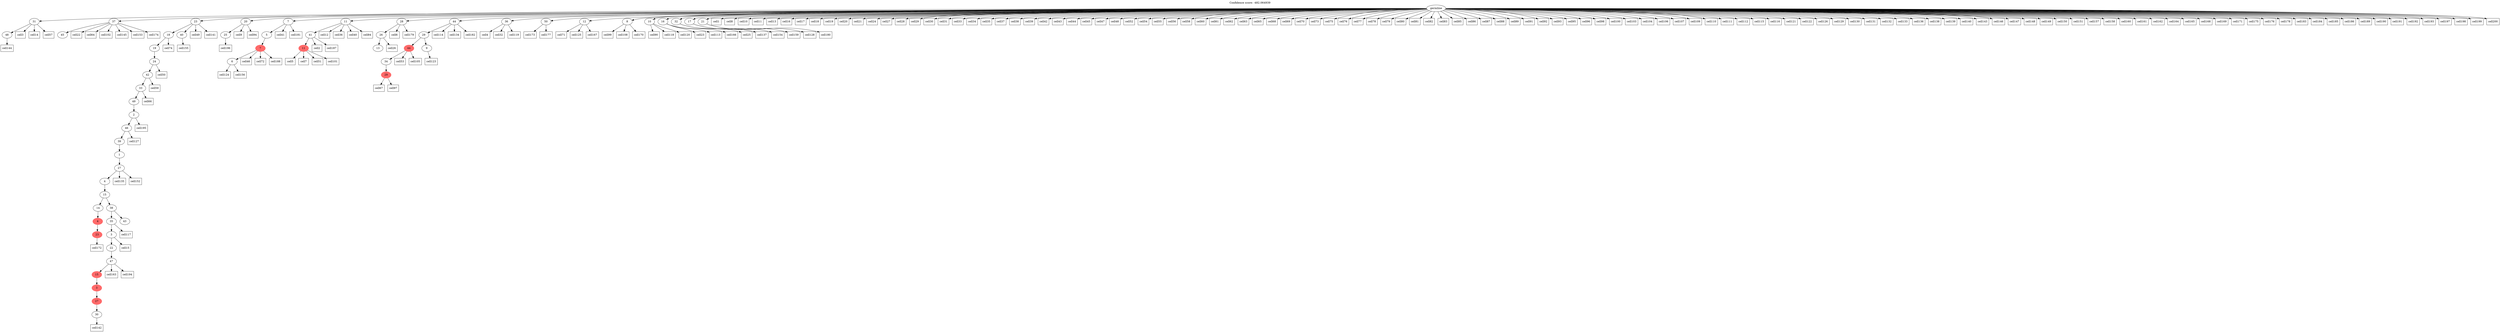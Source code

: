 digraph g {
	"58" -> "59";
	"59" [label="48"];
	"55" -> "56";
	"56" [label="45"];
	"49" -> "50";
	"50" [color=indianred1, style=filled, label="23"];
	"48" -> "49";
	"49" [color=indianred1, style=filled, label="4"];
	"45" -> "46";
	"46" [label="30"];
	"44" -> "45";
	"45" [color=indianred1, style=filled, label="27"];
	"43" -> "44";
	"44" [color=indianred1, style=filled, label="3"];
	"42" -> "43";
	"43" [color=indianred1, style=filled, label="15"];
	"41" -> "42";
	"42" [label="47"];
	"40" -> "41";
	"41" [label="22"];
	"39" -> "40";
	"40" [label="3"];
	"38" -> "39";
	"39" [label="35"];
	"38" -> "47";
	"47" [label="43"];
	"37" -> "38";
	"38" [label="38"];
	"37" -> "48";
	"48" [label="14"];
	"36" -> "37";
	"37" [label="15"];
	"35" -> "36";
	"36" [label="4"];
	"34" -> "35";
	"35" [label="27"];
	"33" -> "34";
	"34" [label="1"];
	"32" -> "33";
	"33" [label="39"];
	"31" -> "32";
	"32" [label="46"];
	"30" -> "31";
	"31" [label="2"];
	"29" -> "30";
	"30" [label="49"];
	"28" -> "29";
	"29" [label="33"];
	"27" -> "28";
	"28" [label="42"];
	"26" -> "27";
	"27" [label="24"];
	"25" -> "26";
	"26" [label="19"];
	"24" -> "25";
	"25" [label="18"];
	"24" -> "51";
	"51" [label="40"];
	"20" -> "21";
	"21" [label="25"];
	"17" -> "18";
	"18" [label="6"];
	"16" -> "17";
	"17" [color=indianred1, style=filled, label="7"];
	"15" -> "16";
	"16" [label="5"];
	"13" -> "14";
	"14" [color=indianred1, style=filled, label="11"];
	"12" -> "13";
	"13" [label="41"];
	"8" -> "9";
	"9" [label="13"];
	"7" -> "8";
	"8" [label="26"];
	"4" -> "5";
	"5" [color=indianred1, style=filled, label="29"];
	"3" -> "4";
	"4" [label="34"];
	"2" -> "3";
	"3" [color=indianred1, style=filled, label="44"];
	"2" -> "6";
	"6" [label="9"];
	"1" -> "2";
	"2" [label="29"];
	"0" -> "1";
	"1" [label="44"];
	"0" -> "7";
	"7" [label="28"];
	"0" -> "10";
	"10" [label="36"];
	"0" -> "11";
	"11" [label="50"];
	"0" -> "12";
	"12" [label="11"];
	"0" -> "15";
	"15" [label="7"];
	"0" -> "19";
	"19" [label="12"];
	"0" -> "20";
	"20" [label="20"];
	"0" -> "22";
	"22" [label="8"];
	"0" -> "23";
	"23" [label="10"];
	"0" -> "24";
	"24" [label="23"];
	"0" -> "52";
	"52" [label="16"];
	"0" -> "53";
	"53" [label="32"];
	"0" -> "54";
	"54" [label="17"];
	"0" -> "55";
	"55" [label="37"];
	"0" -> "57";
	"57" [label="21"];
	"0" -> "58";
	"58" [label="31"];
	"0" [label="germline"];
	"0" -> "cell1";
	"cell1" [shape=box];
	"13" -> "cell2";
	"cell2" [shape=box];
	"58" -> "cell3";
	"cell3" [shape=box];
	"10" -> "cell4";
	"cell4" [shape=box];
	"14" -> "cell5";
	"cell5" [shape=box];
	"7" -> "cell6";
	"cell6" [shape=box];
	"14" -> "cell7";
	"cell7" [shape=box];
	"0" -> "cell8";
	"cell8" [shape=box];
	"20" -> "cell9";
	"cell9" [shape=box];
	"0" -> "cell10";
	"cell10" [shape=box];
	"0" -> "cell11";
	"cell11" [shape=box];
	"12" -> "cell12";
	"cell12" [shape=box];
	"0" -> "cell13";
	"cell13" [shape=box];
	"58" -> "cell14";
	"cell14" [shape=box];
	"40" -> "cell15";
	"cell15" [shape=box];
	"0" -> "cell16";
	"cell16" [shape=box];
	"0" -> "cell17";
	"cell17" [shape=box];
	"0" -> "cell18";
	"cell18" [shape=box];
	"0" -> "cell19";
	"cell19" [shape=box];
	"0" -> "cell20";
	"cell20" [shape=box];
	"0" -> "cell21";
	"cell21" [shape=box];
	"55" -> "cell22";
	"cell22" [shape=box];
	"52" -> "cell23";
	"cell23" [shape=box];
	"0" -> "cell24";
	"cell24" [shape=box];
	"53" -> "cell25";
	"cell25" [shape=box];
	"8" -> "cell26";
	"cell26" [shape=box];
	"0" -> "cell27";
	"cell27" [shape=box];
	"0" -> "cell28";
	"cell28" [shape=box];
	"0" -> "cell29";
	"cell29" [shape=box];
	"0" -> "cell30";
	"cell30" [shape=box];
	"0" -> "cell31";
	"cell31" [shape=box];
	"10" -> "cell32";
	"cell32" [shape=box];
	"0" -> "cell33";
	"cell33" [shape=box];
	"0" -> "cell34";
	"cell34" [shape=box];
	"0" -> "cell35";
	"cell35" [shape=box];
	"12" -> "cell36";
	"cell36" [shape=box];
	"0" -> "cell37";
	"cell37" [shape=box];
	"0" -> "cell38";
	"cell38" [shape=box];
	"0" -> "cell39";
	"cell39" [shape=box];
	"12" -> "cell40";
	"cell40" [shape=box];
	"15" -> "cell41";
	"cell41" [shape=box];
	"0" -> "cell42";
	"cell42" [shape=box];
	"0" -> "cell43";
	"cell43" [shape=box];
	"0" -> "cell44";
	"cell44" [shape=box];
	"0" -> "cell45";
	"cell45" [shape=box];
	"17" -> "cell46";
	"cell46" [shape=box];
	"0" -> "cell47";
	"cell47" [shape=box];
	"0" -> "cell48";
	"cell48" [shape=box];
	"24" -> "cell49";
	"cell49" [shape=box];
	"27" -> "cell50";
	"cell50" [shape=box];
	"14" -> "cell51";
	"cell51" [shape=box];
	"0" -> "cell52";
	"cell52" [shape=box];
	"3" -> "cell53";
	"cell53" [shape=box];
	"0" -> "cell54";
	"cell54" [shape=box];
	"0" -> "cell55";
	"cell55" [shape=box];
	"0" -> "cell56";
	"cell56" [shape=box];
	"58" -> "cell57";
	"cell57" [shape=box];
	"0" -> "cell58";
	"cell58" [shape=box];
	"28" -> "cell59";
	"cell59" [shape=box];
	"0" -> "cell60";
	"cell60" [shape=box];
	"0" -> "cell61";
	"cell61" [shape=box];
	"0" -> "cell62";
	"cell62" [shape=box];
	"0" -> "cell63";
	"cell63" [shape=box];
	"55" -> "cell64";
	"cell64" [shape=box];
	"0" -> "cell65";
	"cell65" [shape=box];
	"29" -> "cell66";
	"cell66" [shape=box];
	"5" -> "cell67";
	"cell67" [shape=box];
	"0" -> "cell68";
	"cell68" [shape=box];
	"0" -> "cell69";
	"cell69" [shape=box];
	"0" -> "cell70";
	"cell70" [shape=box];
	"19" -> "cell71";
	"cell71" [shape=box];
	"17" -> "cell72";
	"cell72" [shape=box];
	"0" -> "cell73";
	"cell73" [shape=box];
	"25" -> "cell74";
	"cell74" [shape=box];
	"0" -> "cell75";
	"cell75" [shape=box];
	"0" -> "cell76";
	"cell76" [shape=box];
	"0" -> "cell77";
	"cell77" [shape=box];
	"0" -> "cell78";
	"cell78" [shape=box];
	"0" -> "cell79";
	"cell79" [shape=box];
	"0" -> "cell80";
	"cell80" [shape=box];
	"0" -> "cell81";
	"cell81" [shape=box];
	"0" -> "cell82";
	"cell82" [shape=box];
	"0" -> "cell83";
	"cell83" [shape=box];
	"12" -> "cell84";
	"cell84" [shape=box];
	"0" -> "cell85";
	"cell85" [shape=box];
	"0" -> "cell86";
	"cell86" [shape=box];
	"0" -> "cell87";
	"cell87" [shape=box];
	"0" -> "cell88";
	"cell88" [shape=box];
	"0" -> "cell89";
	"cell89" [shape=box];
	"23" -> "cell90";
	"cell90" [shape=box];
	"0" -> "cell91";
	"cell91" [shape=box];
	"0" -> "cell92";
	"cell92" [shape=box];
	"0" -> "cell93";
	"cell93" [shape=box];
	"20" -> "cell94";
	"cell94" [shape=box];
	"0" -> "cell95";
	"cell95" [shape=box];
	"0" -> "cell96";
	"cell96" [shape=box];
	"5" -> "cell97";
	"cell97" [shape=box];
	"0" -> "cell98";
	"cell98" [shape=box];
	"22" -> "cell99";
	"cell99" [shape=box];
	"0" -> "cell100";
	"cell100" [shape=box];
	"14" -> "cell101";
	"cell101" [shape=box];
	"55" -> "cell102";
	"cell102" [shape=box];
	"0" -> "cell103";
	"cell103" [shape=box];
	"0" -> "cell104";
	"cell104" [shape=box];
	"3" -> "cell105";
	"cell105" [shape=box];
	"0" -> "cell106";
	"cell106" [shape=box];
	"0" -> "cell107";
	"cell107" [shape=box];
	"22" -> "cell108";
	"cell108" [shape=box];
	"0" -> "cell109";
	"cell109" [shape=box];
	"0" -> "cell110";
	"cell110" [shape=box];
	"0" -> "cell111";
	"cell111" [shape=box];
	"0" -> "cell112";
	"cell112" [shape=box];
	"52" -> "cell113";
	"cell113" [shape=box];
	"1" -> "cell114";
	"cell114" [shape=box];
	"0" -> "cell115";
	"cell115" [shape=box];
	"0" -> "cell116";
	"cell116" [shape=box];
	"39" -> "cell117";
	"cell117" [shape=box];
	"23" -> "cell118";
	"cell118" [shape=box];
	"10" -> "cell119";
	"cell119" [shape=box];
	"23" -> "cell120";
	"cell120" [shape=box];
	"0" -> "cell121";
	"cell121" [shape=box];
	"0" -> "cell122";
	"cell122" [shape=box];
	"6" -> "cell123";
	"cell123" [shape=box];
	"18" -> "cell124";
	"cell124" [shape=box];
	"19" -> "cell125";
	"cell125" [shape=box];
	"0" -> "cell126";
	"cell126" [shape=box];
	"32" -> "cell127";
	"cell127" [shape=box];
	"57" -> "cell128";
	"cell128" [shape=box];
	"0" -> "cell129";
	"cell129" [shape=box];
	"0" -> "cell130";
	"cell130" [shape=box];
	"0" -> "cell131";
	"cell131" [shape=box];
	"0" -> "cell132";
	"cell132" [shape=box];
	"0" -> "cell133";
	"cell133" [shape=box];
	"1" -> "cell134";
	"cell134" [shape=box];
	"35" -> "cell135";
	"cell135" [shape=box];
	"0" -> "cell136";
	"cell136" [shape=box];
	"53" -> "cell137";
	"cell137" [shape=box];
	"0" -> "cell138";
	"cell138" [shape=box];
	"0" -> "cell139";
	"cell139" [shape=box];
	"0" -> "cell140";
	"cell140" [shape=box];
	"24" -> "cell141";
	"cell141" [shape=box];
	"46" -> "cell142";
	"cell142" [shape=box];
	"0" -> "cell143";
	"cell143" [shape=box];
	"59" -> "cell144";
	"cell144" [shape=box];
	"55" -> "cell145";
	"cell145" [shape=box];
	"0" -> "cell146";
	"cell146" [shape=box];
	"0" -> "cell147";
	"cell147" [shape=box];
	"0" -> "cell148";
	"cell148" [shape=box];
	"0" -> "cell149";
	"cell149" [shape=box];
	"0" -> "cell150";
	"cell150" [shape=box];
	"0" -> "cell151";
	"cell151" [shape=box];
	"35" -> "cell152";
	"cell152" [shape=box];
	"55" -> "cell153";
	"cell153" [shape=box];
	"54" -> "cell154";
	"cell154" [shape=box];
	"51" -> "cell155";
	"cell155" [shape=box];
	"18" -> "cell156";
	"cell156" [shape=box];
	"0" -> "cell157";
	"cell157" [shape=box];
	"0" -> "cell158";
	"cell158" [shape=box];
	"54" -> "cell159";
	"cell159" [shape=box];
	"0" -> "cell160";
	"cell160" [shape=box];
	"0" -> "cell161";
	"cell161" [shape=box];
	"0" -> "cell162";
	"cell162" [shape=box];
	"42" -> "cell163";
	"cell163" [shape=box];
	"0" -> "cell164";
	"cell164" [shape=box];
	"0" -> "cell165";
	"cell165" [shape=box];
	"52" -> "cell166";
	"cell166" [shape=box];
	"19" -> "cell167";
	"cell167" [shape=box];
	"0" -> "cell168";
	"cell168" [shape=box];
	"0" -> "cell169";
	"cell169" [shape=box];
	"22" -> "cell170";
	"cell170" [shape=box];
	"0" -> "cell171";
	"cell171" [shape=box];
	"50" -> "cell172";
	"cell172" [shape=box];
	"11" -> "cell173";
	"cell173" [shape=box];
	"55" -> "cell174";
	"cell174" [shape=box];
	"0" -> "cell175";
	"cell175" [shape=box];
	"0" -> "cell176";
	"cell176" [shape=box];
	"11" -> "cell177";
	"cell177" [shape=box];
	"0" -> "cell178";
	"cell178" [shape=box];
	"7" -> "cell179";
	"cell179" [shape=box];
	"57" -> "cell180";
	"cell180" [shape=box];
	"15" -> "cell181";
	"cell181" [shape=box];
	"1" -> "cell182";
	"cell182" [shape=box];
	"0" -> "cell183";
	"cell183" [shape=box];
	"0" -> "cell184";
	"cell184" [shape=box];
	"0" -> "cell185";
	"cell185" [shape=box];
	"0" -> "cell186";
	"cell186" [shape=box];
	"13" -> "cell187";
	"cell187" [shape=box];
	"17" -> "cell188";
	"cell188" [shape=box];
	"0" -> "cell189";
	"cell189" [shape=box];
	"0" -> "cell190";
	"cell190" [shape=box];
	"0" -> "cell191";
	"cell191" [shape=box];
	"0" -> "cell192";
	"cell192" [shape=box];
	"0" -> "cell193";
	"cell193" [shape=box];
	"42" -> "cell194";
	"cell194" [shape=box];
	"31" -> "cell195";
	"cell195" [shape=box];
	"21" -> "cell196";
	"cell196" [shape=box];
	"0" -> "cell197";
	"cell197" [shape=box];
	"0" -> "cell198";
	"cell198" [shape=box];
	"0" -> "cell199";
	"cell199" [shape=box];
	"0" -> "cell200";
	"cell200" [shape=box];
	labelloc="t";
	label="Confidence score: -482.064939";
}
